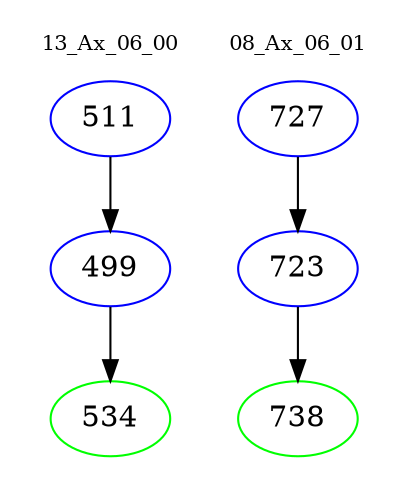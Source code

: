 digraph{
subgraph cluster_0 {
color = white
label = "13_Ax_06_00";
fontsize=10;
T0_511 [label="511", color="blue"]
T0_511 -> T0_499 [color="black"]
T0_499 [label="499", color="blue"]
T0_499 -> T0_534 [color="black"]
T0_534 [label="534", color="green"]
}
subgraph cluster_1 {
color = white
label = "08_Ax_06_01";
fontsize=10;
T1_727 [label="727", color="blue"]
T1_727 -> T1_723 [color="black"]
T1_723 [label="723", color="blue"]
T1_723 -> T1_738 [color="black"]
T1_738 [label="738", color="green"]
}
}
